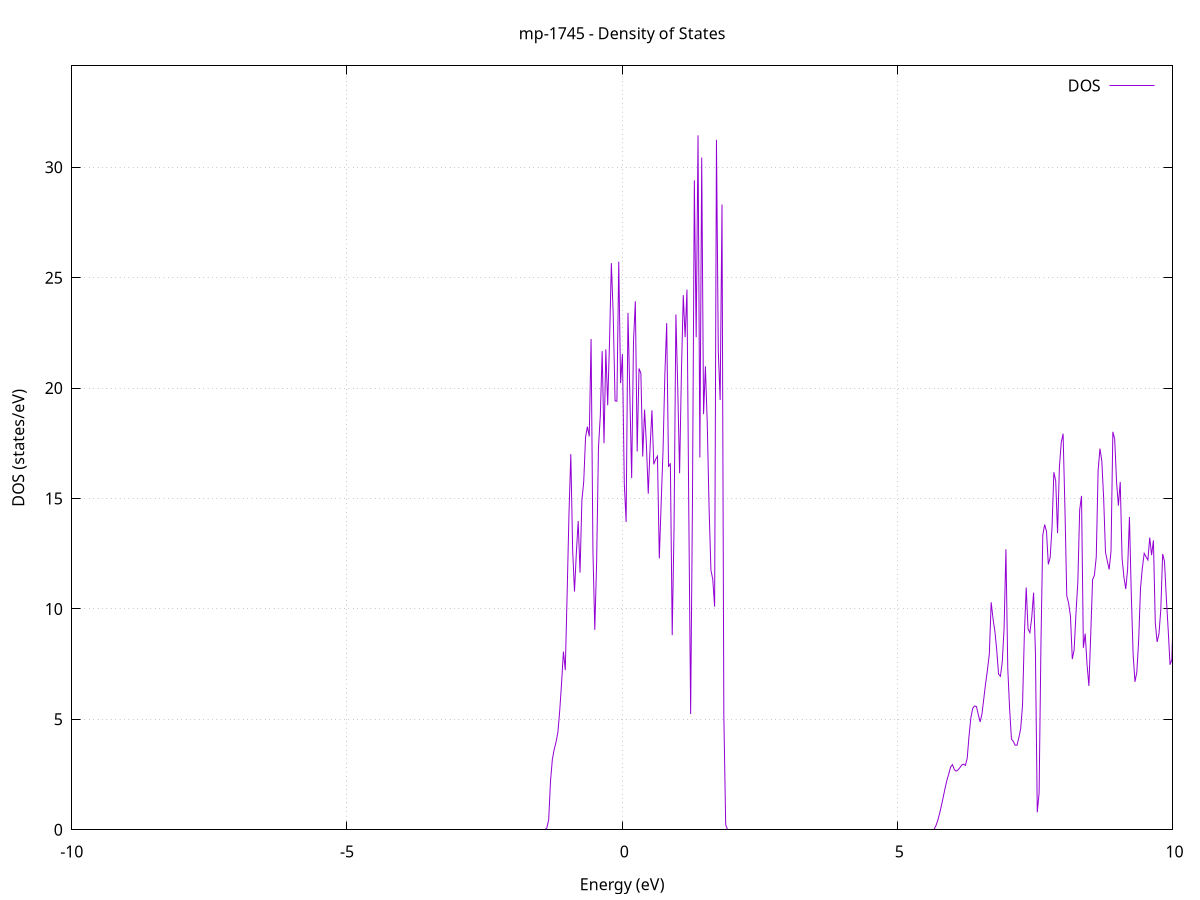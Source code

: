 set title 'mp-1745 - Density of States'
set xlabel 'Energy (eV)'
set ylabel 'DOS (states/eV)'
set grid
set xrange [-10:10]
set yrange [0:34.589]
set xzeroaxis lt -1
set terminal png size 800,600
set output 'mp-1745_dos_gnuplot.png'
plot '-' using 1:2 with lines title 'DOS'
-39.357900 0.000000
-39.324400 0.000000
-39.290900 0.000000
-39.257400 0.000000
-39.223900 0.000000
-39.190400 0.000000
-39.156900 0.000000
-39.123400 0.000000
-39.089900 0.000000
-39.056400 0.000000
-39.022900 0.000000
-38.989400 0.000000
-38.955900 0.000000
-38.922400 0.000000
-38.888900 0.000000
-38.855400 0.000000
-38.821900 0.000000
-38.788400 0.000000
-38.754900 0.000000
-38.721400 0.000000
-38.687900 0.000000
-38.654400 0.000000
-38.620900 0.000000
-38.587400 0.000000
-38.553900 0.000000
-38.520400 0.000000
-38.486900 0.000000
-38.453400 0.000000
-38.419900 0.000000
-38.386400 0.000000
-38.352900 0.000000
-38.319400 0.000000
-38.285900 0.000000
-38.252400 0.000000
-38.218900 0.000000
-38.185400 0.000000
-38.151900 0.000000
-38.118400 0.000000
-38.084900 0.000000
-38.051400 0.000000
-38.017900 0.000000
-37.984400 0.000000
-37.950900 0.000000
-37.917400 0.000000
-37.883900 0.000000
-37.850400 0.000000
-37.816900 0.000000
-37.783400 0.000000
-37.749800 0.000000
-37.716300 0.000000
-37.682800 0.000000
-37.649300 0.000000
-37.615800 0.000000
-37.582300 0.000000
-37.548800 0.000000
-37.515300 0.000000
-37.481800 0.000000
-37.448300 0.000000
-37.414800 0.000000
-37.381300 0.000000
-37.347800 0.000000
-37.314300 0.000000
-37.280800 0.000000
-37.247300 0.000000
-37.213800 0.000000
-37.180300 0.000000
-37.146800 0.000000
-37.113300 0.000000
-37.079800 0.000000
-37.046300 0.000000
-37.012800 0.000000
-36.979300 0.000000
-36.945800 0.000000
-36.912300 0.000000
-36.878800 0.000000
-36.845300 0.000000
-36.811800 0.000000
-36.778300 0.000000
-36.744800 0.000000
-36.711300 0.000000
-36.677800 0.000000
-36.644300 0.000000
-36.610800 0.000000
-36.577300 0.000000
-36.543800 0.000000
-36.510300 0.000000
-36.476800 0.000000
-36.443300 0.000000
-36.409800 0.000000
-36.376300 0.000000
-36.342800 0.000000
-36.309300 4.401600
-36.275800 55.031400
-36.242300 47.119100
-36.208800 28.078100
-36.175300 54.710600
-36.141800 66.271200
-36.108300 36.530300
-36.074800 0.000000
-36.041300 0.000000
-36.007800 0.000000
-35.974300 0.000000
-35.940800 0.000000
-35.907300 0.000000
-35.873800 0.000000
-35.840300 0.000000
-35.806800 0.000000
-35.773300 0.000000
-35.739800 0.000000
-35.706300 0.000000
-35.672800 0.000000
-35.639300 0.000000
-35.605800 0.000000
-35.572300 0.000000
-35.538800 0.000000
-35.505300 0.000000
-35.471800 0.000000
-35.438300 0.000000
-35.404800 0.000000
-35.371300 0.000000
-35.337800 0.000000
-35.304300 0.000000
-35.270800 0.000000
-35.237300 0.000000
-35.203800 0.000000
-35.170300 0.000000
-35.136800 0.000000
-35.103300 0.000000
-35.069800 0.000000
-35.036300 0.000000
-35.002800 0.000000
-34.969300 0.000000
-34.935800 0.000000
-34.902300 0.000000
-34.868800 0.000000
-34.835300 0.000000
-34.801800 0.000000
-34.768300 0.000000
-34.734800 0.000000
-34.701300 0.000000
-34.667800 0.000000
-34.634300 0.000000
-34.600800 0.000000
-34.567300 0.000000
-34.533800 0.000000
-34.500300 0.000000
-34.466800 0.000000
-34.433300 0.000000
-34.399800 0.000000
-34.366300 0.000000
-34.332800 0.000000
-34.299300 0.000000
-34.265800 0.000000
-34.232300 0.000000
-34.198800 0.000000
-34.165300 0.000000
-34.131800 0.000000
-34.098300 0.000000
-34.064800 0.000000
-34.031300 0.000000
-33.997800 0.000000
-33.964300 0.000000
-33.930800 0.000000
-33.897300 0.000000
-33.863800 0.000000
-33.830300 0.000000
-33.796800 0.000000
-33.763300 0.000000
-33.729800 0.000000
-33.696300 0.000000
-33.662800 0.000000
-33.629300 0.000000
-33.595800 0.000000
-33.562300 0.000000
-33.528800 0.000000
-33.495300 0.000000
-33.461800 0.000000
-33.428300 0.000000
-33.394800 0.000000
-33.361300 0.000000
-33.327800 0.000000
-33.294300 0.000000
-33.260800 0.000000
-33.227300 0.000000
-33.193800 0.000000
-33.160300 0.000000
-33.126800 0.000000
-33.093300 0.000000
-33.059800 0.000000
-33.026300 0.000000
-32.992800 0.000000
-32.959300 0.000000
-32.925800 0.000000
-32.892300 0.000000
-32.858800 0.000000
-32.825300 0.000000
-32.791800 0.000000
-32.758300 0.000000
-32.724800 0.000000
-32.691300 0.000000
-32.657800 0.000000
-32.624300 0.000000
-32.590800 0.000000
-32.557300 0.000000
-32.523800 0.000000
-32.490300 0.000000
-32.456800 0.000000
-32.423300 0.000000
-32.389800 0.000000
-32.356300 0.000000
-32.322800 0.000000
-32.289300 0.000000
-32.255800 0.000000
-32.222300 0.000000
-32.188800 0.000000
-32.155300 0.000000
-32.121800 0.000000
-32.088300 0.000000
-32.054800 0.000000
-32.021300 0.000000
-31.987800 0.000000
-31.954300 0.000000
-31.920800 0.000000
-31.887300 0.000000
-31.853800 0.000000
-31.820300 0.000000
-31.786800 0.000000
-31.753300 0.000000
-31.719800 0.000000
-31.686300 0.000000
-31.652800 0.000000
-31.619300 0.000000
-31.585700 0.000000
-31.552200 0.000000
-31.518700 0.000000
-31.485200 0.000000
-31.451700 0.000000
-31.418200 0.000000
-31.384700 0.000000
-31.351200 0.000000
-31.317700 0.000000
-31.284200 0.000000
-31.250700 0.000000
-31.217200 0.000000
-31.183700 0.000000
-31.150200 0.000000
-31.116700 0.000000
-31.083200 0.000000
-31.049700 0.000000
-31.016200 0.000000
-30.982700 0.000000
-30.949200 0.000000
-30.915700 0.000000
-30.882200 0.000000
-30.848700 0.000000
-30.815200 0.000000
-30.781700 0.000000
-30.748200 0.000000
-30.714700 0.000000
-30.681200 0.000000
-30.647700 0.000000
-30.614200 0.000000
-30.580700 0.000000
-30.547200 0.000000
-30.513700 0.000000
-30.480200 0.000000
-30.446700 0.000000
-30.413200 0.000000
-30.379700 0.000000
-30.346200 0.000000
-30.312700 0.000000
-30.279200 0.000000
-30.245700 0.000000
-30.212200 0.000000
-30.178700 0.000000
-30.145200 0.000000
-30.111700 0.000000
-30.078200 0.000000
-30.044700 0.000000
-30.011200 0.000000
-29.977700 0.000000
-29.944200 0.000000
-29.910700 0.000000
-29.877200 0.000000
-29.843700 0.000000
-29.810200 0.000000
-29.776700 0.000000
-29.743200 0.000000
-29.709700 0.000000
-29.676200 0.000000
-29.642700 0.000000
-29.609200 0.000000
-29.575700 0.000000
-29.542200 0.000000
-29.508700 0.000000
-29.475200 0.000000
-29.441700 0.000000
-29.408200 0.000000
-29.374700 0.000000
-29.341200 0.000000
-29.307700 0.000000
-29.274200 0.000000
-29.240700 0.000000
-29.207200 0.000000
-29.173700 0.000000
-29.140200 0.000000
-29.106700 0.000000
-29.073200 0.000000
-29.039700 0.000000
-29.006200 0.000000
-28.972700 0.000000
-28.939200 0.000000
-28.905700 0.000000
-28.872200 0.000000
-28.838700 0.000000
-28.805200 0.000000
-28.771700 0.000000
-28.738200 0.000000
-28.704700 0.000000
-28.671200 0.000000
-28.637700 0.000000
-28.604200 0.000000
-28.570700 0.000000
-28.537200 0.000000
-28.503700 0.000000
-28.470200 0.000000
-28.436700 0.000000
-28.403200 0.000000
-28.369700 0.000000
-28.336200 0.000000
-28.302700 0.000000
-28.269200 0.000000
-28.235700 0.000000
-28.202200 0.000000
-28.168700 0.000000
-28.135200 0.000000
-28.101700 0.000000
-28.068200 0.000000
-28.034700 0.000000
-28.001200 0.000000
-27.967700 0.000000
-27.934200 0.000000
-27.900700 0.000000
-27.867200 0.000000
-27.833700 0.000000
-27.800200 0.000000
-27.766700 0.000000
-27.733200 0.000000
-27.699700 0.000000
-27.666200 0.000000
-27.632700 0.000000
-27.599200 0.000000
-27.565700 0.000000
-27.532200 0.000000
-27.498700 0.000000
-27.465200 0.000000
-27.431700 0.000000
-27.398200 0.000000
-27.364700 0.000000
-27.331200 0.000000
-27.297700 0.000000
-27.264200 0.000000
-27.230700 0.000000
-27.197200 0.000000
-27.163700 0.000000
-27.130200 0.000000
-27.096700 0.000000
-27.063200 0.000000
-27.029700 0.000000
-26.996200 0.000000
-26.962700 0.000000
-26.929200 0.000000
-26.895700 0.000000
-26.862200 0.000000
-26.828700 0.000000
-26.795200 0.000000
-26.761700 0.000000
-26.728200 0.000000
-26.694700 0.000000
-26.661200 0.000000
-26.627700 0.000000
-26.594200 0.000000
-26.560700 0.000000
-26.527200 0.000000
-26.493700 0.000000
-26.460200 0.000000
-26.426700 0.000000
-26.393200 0.000000
-26.359700 0.000000
-26.326200 0.000000
-26.292700 0.000000
-26.259200 0.000000
-26.225700 0.000000
-26.192200 0.000000
-26.158700 0.000000
-26.125200 0.000000
-26.091700 0.000000
-26.058200 0.000000
-26.024700 0.000000
-25.991200 0.000000
-25.957700 0.000000
-25.924200 0.000000
-25.890700 0.000000
-25.857200 0.000000
-25.823700 0.000000
-25.790200 0.000000
-25.756700 0.000000
-25.723200 0.000000
-25.689700 0.000000
-25.656200 0.000000
-25.622700 0.000000
-25.589200 0.000000
-25.555700 0.000000
-25.522200 0.000000
-25.488700 0.000000
-25.455200 0.000000
-25.421600 0.000000
-25.388100 0.000000
-25.354600 0.000000
-25.321100 0.000000
-25.287600 0.000000
-25.254100 0.000000
-25.220600 0.000000
-25.187100 0.000000
-25.153600 0.000000
-25.120100 0.000000
-25.086600 0.000000
-25.053100 0.000000
-25.019600 0.000000
-24.986100 0.000000
-24.952600 0.000000
-24.919100 0.000000
-24.885600 0.000000
-24.852100 0.000000
-24.818600 0.000000
-24.785100 0.000000
-24.751600 0.000000
-24.718100 0.000000
-24.684600 0.000000
-24.651100 0.000000
-24.617600 0.000000
-24.584100 0.000000
-24.550600 0.000000
-24.517100 0.000000
-24.483600 0.000000
-24.450100 0.000000
-24.416600 0.000000
-24.383100 0.000000
-24.349600 0.000000
-24.316100 0.000000
-24.282600 0.000000
-24.249100 0.000000
-24.215600 0.000000
-24.182100 0.000000
-24.148600 0.000000
-24.115100 0.000000
-24.081600 0.000000
-24.048100 0.000000
-24.014600 0.000000
-23.981100 0.000000
-23.947600 0.000000
-23.914100 0.000000
-23.880600 0.000000
-23.847100 0.000000
-23.813600 0.000000
-23.780100 0.000000
-23.746600 0.000000
-23.713100 0.000000
-23.679600 0.000000
-23.646100 0.000000
-23.612600 0.000000
-23.579100 0.000000
-23.545600 0.000000
-23.512100 0.000000
-23.478600 0.000000
-23.445100 0.000000
-23.411600 0.000000
-23.378100 0.000000
-23.344600 0.000000
-23.311100 0.000000
-23.277600 0.000000
-23.244100 0.000000
-23.210600 0.000000
-23.177100 0.000000
-23.143600 0.000000
-23.110100 0.000000
-23.076600 0.000000
-23.043100 0.000000
-23.009600 0.000000
-22.976100 0.000000
-22.942600 0.000000
-22.909100 0.000000
-22.875600 0.000000
-22.842100 0.000000
-22.808600 0.000000
-22.775100 0.000000
-22.741600 0.000000
-22.708100 0.000000
-22.674600 0.000000
-22.641100 0.000000
-22.607600 0.000000
-22.574100 0.000000
-22.540600 0.000000
-22.507100 0.000000
-22.473600 0.000000
-22.440100 0.000000
-22.406600 0.000000
-22.373100 0.000000
-22.339600 0.000000
-22.306100 0.000000
-22.272600 0.000000
-22.239100 0.000000
-22.205600 0.000000
-22.172100 0.000000
-22.138600 0.000000
-22.105100 0.000000
-22.071600 0.000000
-22.038100 0.000000
-22.004600 0.000000
-21.971100 0.000000
-21.937600 0.000000
-21.904100 0.000000
-21.870600 0.000000
-21.837100 0.000000
-21.803600 0.000000
-21.770100 0.000000
-21.736600 0.000000
-21.703100 0.000000
-21.669600 0.000000
-21.636100 0.000000
-21.602600 0.000000
-21.569100 0.000000
-21.535600 0.000000
-21.502100 0.000000
-21.468600 0.000000
-21.435100 0.000000
-21.401600 0.000000
-21.368100 0.000000
-21.334600 0.000000
-21.301100 0.000000
-21.267600 0.000000
-21.234100 0.000000
-21.200600 0.000000
-21.167100 0.000000
-21.133600 0.000000
-21.100100 0.000000
-21.066600 0.000000
-21.033100 0.000000
-20.999600 0.000000
-20.966100 0.000000
-20.932600 0.000000
-20.899100 0.000000
-20.865600 0.000000
-20.832100 0.000000
-20.798600 0.000000
-20.765100 0.000000
-20.731600 0.000000
-20.698100 0.000000
-20.664600 0.000000
-20.631100 0.000000
-20.597600 0.000000
-20.564100 0.000000
-20.530600 0.000000
-20.497100 0.000000
-20.463600 0.000000
-20.430100 0.000000
-20.396600 0.000000
-20.363100 0.000000
-20.329600 0.000000
-20.296100 0.000000
-20.262600 0.000000
-20.229100 0.000000
-20.195600 0.000000
-20.162100 0.000000
-20.128600 0.000000
-20.095100 0.000000
-20.061600 0.000000
-20.028100 0.000000
-19.994600 0.000000
-19.961100 0.000000
-19.927600 0.000000
-19.894100 0.000000
-19.860600 0.000000
-19.827100 0.000000
-19.793600 0.000000
-19.760100 0.000000
-19.726600 0.000000
-19.693100 0.000000
-19.659600 0.000000
-19.626100 0.000000
-19.592600 0.000000
-19.559100 0.000000
-19.525600 0.000000
-19.492100 0.000000
-19.458600 0.000000
-19.425100 0.000000
-19.391600 0.000000
-19.358100 0.000000
-19.324600 0.000000
-19.291100 0.000000
-19.257500 0.000000
-19.224000 0.000000
-19.190500 0.000000
-19.157000 0.000000
-19.123500 0.000000
-19.090000 0.000000
-19.056500 0.000000
-19.023000 0.000000
-18.989500 0.000000
-18.956000 0.000000
-18.922500 0.000000
-18.889000 0.000000
-18.855500 0.000000
-18.822000 0.000000
-18.788500 0.000000
-18.755000 0.000000
-18.721500 0.000000
-18.688000 0.000000
-18.654500 0.000000
-18.621000 0.000000
-18.587500 0.000000
-18.554000 0.000000
-18.520500 0.000000
-18.487000 0.000000
-18.453500 0.000000
-18.420000 0.000000
-18.386500 0.000000
-18.353000 0.000000
-18.319500 0.000000
-18.286000 0.000000
-18.252500 0.000000
-18.219000 0.000000
-18.185500 0.000000
-18.152000 0.000000
-18.118500 0.000000
-18.085000 0.000000
-18.051500 0.000000
-18.018000 0.000000
-17.984500 0.000000
-17.951000 0.000000
-17.917500 0.000000
-17.884000 0.000000
-17.850500 0.000000
-17.817000 0.000000
-17.783500 0.000000
-17.750000 0.000000
-17.716500 0.000000
-17.683000 0.000000
-17.649500 0.000000
-17.616000 0.006100
-17.582500 0.321500
-17.549000 1.041900
-17.515500 1.827200
-17.482000 2.765600
-17.448500 3.749800
-17.415000 10.049100
-17.381500 11.518500
-17.348000 7.308000
-17.314500 6.870400
-17.281000 11.336000
-17.247500 12.032000
-17.214000 18.083000
-17.180500 19.027200
-17.147000 13.992400
-17.113500 18.034800
-17.080000 22.799800
-17.046500 10.882700
-17.013000 16.804300
-16.979500 21.806400
-16.946000 14.622600
-16.912500 11.945500
-16.879000 23.057300
-16.845500 11.815100
-16.812000 6.000500
-16.778500 5.796100
-16.745000 8.539600
-16.711500 8.186400
-16.678000 7.322700
-16.644500 6.379200
-16.611000 6.019000
-16.577500 6.427000
-16.544000 5.377500
-16.510500 8.943600
-16.477000 15.841100
-16.443500 15.953400
-16.410000 10.950700
-16.376500 8.242700
-16.343000 6.263100
-16.309500 7.512900
-16.276000 17.786900
-16.242500 20.334900
-16.209000 11.246800
-16.175500 14.375400
-16.142000 16.689800
-16.108500 17.752300
-16.075000 9.010900
-16.041500 12.902900
-16.008000 13.432700
-15.974500 10.207800
-15.941000 24.972700
-15.907500 20.632800
-15.874000 39.485400
-15.840500 41.290400
-15.807000 55.681400
-15.773500 56.296600
-15.740000 52.100400
-15.706500 52.924600
-15.673000 41.209400
-15.639500 36.170200
-15.606000 26.523400
-15.572500 18.529500
-15.539000 13.023700
-15.505500 0.000000
-15.472000 0.000000
-15.438500 0.000000
-15.405000 0.000000
-15.371500 0.000000
-15.338000 0.000000
-15.304500 0.000000
-15.271000 0.000000
-15.237500 0.000000
-15.204000 0.000000
-15.170500 0.000000
-15.137000 0.000000
-15.103500 0.000000
-15.070000 0.000000
-15.036500 0.000000
-15.003000 0.000000
-14.969500 0.000000
-14.936000 0.000000
-14.902500 0.000000
-14.869000 0.000000
-14.835500 0.000000
-14.802000 0.000000
-14.768500 0.000000
-14.735000 0.000000
-14.701500 0.000000
-14.668000 0.000000
-14.634500 0.000000
-14.601000 0.000000
-14.567500 0.000000
-14.534000 0.000000
-14.500500 0.000000
-14.467000 0.000000
-14.433500 0.000000
-14.400000 0.000000
-14.366500 0.000000
-14.333000 0.000000
-14.299500 0.000000
-14.266000 0.000000
-14.232500 0.000000
-14.199000 0.000000
-14.165500 0.000000
-14.132000 0.000000
-14.098500 0.000000
-14.065000 0.000000
-14.031500 0.002200
-13.998000 0.013500
-13.964500 0.034400
-13.931000 0.065000
-13.897500 0.105300
-13.864000 0.155200
-13.830500 0.216900
-13.797000 0.310100
-13.763500 0.438900
-13.730000 0.592400
-13.696500 0.765700
-13.663000 0.942000
-13.629500 1.272500
-13.596000 2.535500
-13.562500 4.637000
-13.529000 7.443800
-13.495500 8.538700
-13.462000 8.191300
-13.428500 7.698700
-13.395000 8.998000
-13.361500 11.917700
-13.328000 15.206800
-13.294500 13.211700
-13.261000 9.091100
-13.227500 7.677300
-13.194000 7.071500
-13.160500 6.394800
-13.127000 5.623100
-13.093400 4.520500
-13.059900 5.222500
-13.026400 8.365400
-12.992900 12.225300
-12.959400 37.234100
-12.925900 8.121700
-12.892400 6.317800
-12.858900 7.236100
-12.825400 6.679900
-12.791900 6.891200
-12.758400 7.587700
-12.724900 10.304600
-12.691400 15.377100
-12.657900 19.479400
-12.624400 13.939900
-12.590900 12.882400
-12.557400 15.172400
-12.523900 9.570500
-12.490400 11.714700
-12.456900 14.578300
-12.423400 20.563800
-12.389900 12.365300
-12.356400 13.565500
-12.322900 14.662300
-12.289400 11.830700
-12.255900 9.273400
-12.222400 14.780700
-12.188900 15.282500
-12.155400 11.509200
-12.121900 5.778800
-12.088400 4.773800
-12.054900 5.527900
-12.021400 6.520900
-11.987900 12.641200
-11.954400 10.652800
-11.920900 4.679100
-11.887400 1.606600
-11.853900 1.233400
-11.820400 0.933900
-11.786900 0.667800
-11.753400 0.414400
-11.719900 0.171800
-11.686400 0.031200
-11.652900 0.000000
-11.619400 0.000000
-11.585900 0.000000
-11.552400 0.000000
-11.518900 0.000000
-11.485400 0.000000
-11.451900 0.000000
-11.418400 0.000000
-11.384900 0.000000
-11.351400 0.000000
-11.317900 0.000000
-11.284400 0.000000
-11.250900 0.000000
-11.217400 0.000000
-11.183900 0.000000
-11.150400 0.000000
-11.116900 0.000000
-11.083400 0.000000
-11.049900 0.000000
-11.016400 0.000000
-10.982900 0.000000
-10.949400 0.000000
-10.915900 0.000000
-10.882400 0.000000
-10.848900 0.000000
-10.815400 0.000000
-10.781900 0.000000
-10.748400 0.000000
-10.714900 0.000000
-10.681400 0.000000
-10.647900 0.000000
-10.614400 0.000000
-10.580900 0.000000
-10.547400 0.000000
-10.513900 0.000000
-10.480400 0.000000
-10.446900 0.000000
-10.413400 0.000000
-10.379900 0.000000
-10.346400 0.000000
-10.312900 0.000000
-10.279400 0.000000
-10.245900 0.000000
-10.212400 0.000000
-10.178900 0.000000
-10.145400 0.000000
-10.111900 0.000000
-10.078400 0.000000
-10.044900 0.000000
-10.011400 0.000000
-9.977900 0.000000
-9.944400 0.000000
-9.910900 0.000000
-9.877400 0.000000
-9.843900 0.000000
-9.810400 0.000000
-9.776900 0.000000
-9.743400 0.000000
-9.709900 0.000000
-9.676400 0.000000
-9.642900 0.000000
-9.609400 0.000000
-9.575900 0.000000
-9.542400 0.000000
-9.508900 0.000000
-9.475400 0.000000
-9.441900 0.000000
-9.408400 0.000000
-9.374900 0.000000
-9.341400 0.000000
-9.307900 0.000000
-9.274400 0.000000
-9.240900 0.000000
-9.207400 0.000000
-9.173900 0.000000
-9.140400 0.000000
-9.106900 0.000000
-9.073400 0.000000
-9.039900 0.000000
-9.006400 0.000000
-8.972900 0.000000
-8.939400 0.000000
-8.905900 0.000000
-8.872400 0.000000
-8.838900 0.000000
-8.805400 0.000000
-8.771900 0.000000
-8.738400 0.000000
-8.704900 0.000000
-8.671400 0.000000
-8.637900 0.000000
-8.604400 0.000000
-8.570900 0.000000
-8.537400 0.000000
-8.503900 0.000000
-8.470400 0.000000
-8.436900 0.000000
-8.403400 0.000000
-8.369900 0.000000
-8.336400 0.000000
-8.302900 0.000000
-8.269400 0.000000
-8.235900 0.000000
-8.202400 0.000000
-8.168900 0.000000
-8.135400 0.000000
-8.101900 0.000000
-8.068400 0.000000
-8.034900 0.000000
-8.001400 0.000000
-7.967900 0.000000
-7.934400 0.000000
-7.900900 0.000000
-7.867400 0.000000
-7.833900 0.000000
-7.800400 0.000000
-7.766900 0.000000
-7.733400 0.000000
-7.699900 0.000000
-7.666400 0.000000
-7.632900 0.000000
-7.599400 0.000000
-7.565900 0.000000
-7.532400 0.000000
-7.498900 0.000000
-7.465400 0.000000
-7.431900 0.000000
-7.398400 0.000000
-7.364900 0.000000
-7.331400 0.000000
-7.297900 0.000000
-7.264400 0.000000
-7.230900 0.000000
-7.197400 0.000000
-7.163900 0.000000
-7.130400 0.000000
-7.096900 0.000000
-7.063400 0.000000
-7.029900 0.000000
-6.996400 0.000000
-6.962900 0.000000
-6.929300 0.000000
-6.895800 0.000000
-6.862300 0.000000
-6.828800 0.000000
-6.795300 0.000000
-6.761800 0.000000
-6.728300 0.000000
-6.694800 0.000000
-6.661300 0.000000
-6.627800 0.000000
-6.594300 0.000000
-6.560800 0.000000
-6.527300 0.000000
-6.493800 0.000000
-6.460300 0.000000
-6.426800 0.000000
-6.393300 0.000000
-6.359800 0.000000
-6.326300 0.000000
-6.292800 0.000000
-6.259300 0.000000
-6.225800 0.000000
-6.192300 0.000000
-6.158800 0.000000
-6.125300 0.000000
-6.091800 0.000000
-6.058300 0.000000
-6.024800 0.000000
-5.991300 0.000000
-5.957800 0.000000
-5.924300 0.000000
-5.890800 0.000000
-5.857300 0.000000
-5.823800 0.000000
-5.790300 0.000000
-5.756800 0.000000
-5.723300 0.000000
-5.689800 0.000000
-5.656300 0.000000
-5.622800 0.000000
-5.589300 0.000000
-5.555800 0.000000
-5.522300 0.000000
-5.488800 0.000000
-5.455300 0.000000
-5.421800 0.000000
-5.388300 0.000000
-5.354800 0.000000
-5.321300 0.000000
-5.287800 0.000000
-5.254300 0.000000
-5.220800 0.000000
-5.187300 0.000000
-5.153800 0.000000
-5.120300 0.000000
-5.086800 0.000000
-5.053300 0.000000
-5.019800 0.000000
-4.986300 0.000000
-4.952800 0.000000
-4.919300 0.000000
-4.885800 0.000000
-4.852300 0.000000
-4.818800 0.000000
-4.785300 0.000000
-4.751800 0.000000
-4.718300 0.000000
-4.684800 0.000000
-4.651300 0.000000
-4.617800 0.000000
-4.584300 0.000000
-4.550800 0.000000
-4.517300 0.000000
-4.483800 0.000000
-4.450300 0.000000
-4.416800 0.000000
-4.383300 0.000000
-4.349800 0.000000
-4.316300 0.000000
-4.282800 0.000000
-4.249300 0.000000
-4.215800 0.000000
-4.182300 0.000000
-4.148800 0.000000
-4.115300 0.000000
-4.081800 0.000000
-4.048300 0.000000
-4.014800 0.000000
-3.981300 0.000000
-3.947800 0.000000
-3.914300 0.000000
-3.880800 0.000000
-3.847300 0.000000
-3.813800 0.000000
-3.780300 0.000000
-3.746800 0.000000
-3.713300 0.000000
-3.679800 0.000000
-3.646300 0.000000
-3.612800 0.000000
-3.579300 0.000000
-3.545800 0.000000
-3.512300 0.000000
-3.478800 0.000000
-3.445300 0.000000
-3.411800 0.000000
-3.378300 0.000000
-3.344800 0.000000
-3.311300 0.000000
-3.277800 0.000000
-3.244300 0.000000
-3.210800 0.000000
-3.177300 0.000000
-3.143800 0.000000
-3.110300 0.000000
-3.076800 0.000000
-3.043300 0.000000
-3.009800 0.000000
-2.976300 0.000000
-2.942800 0.000000
-2.909300 0.000000
-2.875800 0.000000
-2.842300 0.000000
-2.808800 0.000000
-2.775300 0.000000
-2.741800 0.000000
-2.708300 0.000000
-2.674800 0.000000
-2.641300 0.000000
-2.607800 0.000000
-2.574300 0.000000
-2.540800 0.000000
-2.507300 0.000000
-2.473800 0.000000
-2.440300 0.000000
-2.406800 0.000000
-2.373300 0.000000
-2.339800 0.000000
-2.306300 0.000000
-2.272800 0.000000
-2.239300 0.000000
-2.205800 0.000000
-2.172300 0.000000
-2.138800 0.000000
-2.105300 0.000000
-2.071800 0.000000
-2.038300 0.000000
-2.004800 0.000000
-1.971300 0.000000
-1.937800 0.000000
-1.904300 0.000000
-1.870800 0.000000
-1.837300 0.000000
-1.803800 0.000000
-1.770300 0.000000
-1.736800 0.000000
-1.703300 0.000000
-1.669800 0.000000
-1.636300 0.000000
-1.602800 0.000000
-1.569300 0.000000
-1.535800 0.000000
-1.502300 0.000000
-1.468800 0.000000
-1.435300 0.000000
-1.401800 0.009400
-1.368300 0.080500
-1.334800 0.449700
-1.301300 2.214500
-1.267800 3.193000
-1.234300 3.646300
-1.200800 3.972000
-1.167300 4.419100
-1.133800 5.409300
-1.100300 6.654200
-1.066800 8.068700
-1.033300 7.230400
-0.999800 10.663100
-0.966300 14.281000
-0.932800 17.009000
-0.899300 12.655400
-0.865800 10.785800
-0.832300 12.523000
-0.798700 13.979300
-0.765200 11.641800
-0.731700 14.905400
-0.698200 15.756200
-0.664700 17.776800
-0.631200 18.254700
-0.597700 17.812500
-0.564200 22.220300
-0.530700 12.626800
-0.497200 9.052000
-0.463700 12.117300
-0.430200 17.299600
-0.396700 18.756600
-0.363200 21.671400
-0.329700 17.500000
-0.296200 21.751200
-0.262700 19.218800
-0.229200 22.120000
-0.195700 25.655600
-0.162200 23.325000
-0.128700 19.420900
-0.095200 19.407600
-0.061700 25.723700
-0.028200 20.227600
0.005300 21.537700
0.038800 15.687400
0.072300 13.940700
0.105800 23.403800
0.139300 19.762000
0.172800 15.922400
0.206300 22.119000
0.239800 23.932900
0.273300 17.128900
0.306800 20.887600
0.340300 20.670600
0.373800 16.900500
0.407300 19.021300
0.440800 17.456600
0.474300 15.215800
0.507800 17.312900
0.541300 18.994500
0.574800 16.545800
0.608300 16.772100
0.641800 16.919200
0.675300 12.287800
0.708800 14.774100
0.742300 17.127600
0.775800 20.570800
0.809300 22.940200
0.842800 16.430800
0.876300 16.591700
0.909800 8.814300
0.943300 13.730800
0.976800 23.336600
1.010300 19.997700
1.043800 16.143500
1.077300 20.714500
1.110800 24.206300
1.144300 22.307900
1.177800 24.459100
1.211300 14.307100
1.244800 5.243500
1.278300 15.066400
1.311800 29.406000
1.345300 22.302700
1.378800 31.444400
1.412300 16.858500
1.445800 30.437000
1.479300 18.817100
1.512800 20.983700
1.546300 18.425000
1.579800 14.546000
1.613300 11.756200
1.646800 11.340300
1.680300 10.102500
1.713800 31.242400
1.747300 21.647600
1.780800 19.461000
1.814300 28.309900
1.847800 5.167200
1.881300 0.231500
1.914800 0.000000
1.948300 0.000000
1.981800 0.000000
2.015300 0.000000
2.048800 0.000000
2.082300 0.000000
2.115800 0.000000
2.149300 0.000000
2.182800 0.000000
2.216300 0.000000
2.249800 0.000000
2.283300 0.000000
2.316800 0.000000
2.350300 0.000000
2.383800 0.000000
2.417300 0.000000
2.450800 0.000000
2.484300 0.000000
2.517800 0.000000
2.551300 0.000000
2.584800 0.000000
2.618300 0.000000
2.651800 0.000000
2.685300 0.000000
2.718800 0.000000
2.752300 0.000000
2.785800 0.000000
2.819300 0.000000
2.852800 0.000000
2.886300 0.000000
2.919800 0.000000
2.953300 0.000000
2.986800 0.000000
3.020300 0.000000
3.053800 0.000000
3.087300 0.000000
3.120800 0.000000
3.154300 0.000000
3.187800 0.000000
3.221300 0.000000
3.254800 0.000000
3.288300 0.000000
3.321800 0.000000
3.355300 0.000000
3.388800 0.000000
3.422300 0.000000
3.455800 0.000000
3.489300 0.000000
3.522800 0.000000
3.556300 0.000000
3.589800 0.000000
3.623300 0.000000
3.656800 0.000000
3.690300 0.000000
3.723800 0.000000
3.757300 0.000000
3.790800 0.000000
3.824300 0.000000
3.857800 0.000000
3.891300 0.000000
3.924800 0.000000
3.958300 0.000000
3.991800 0.000000
4.025300 0.000000
4.058800 0.000000
4.092300 0.000000
4.125800 0.000000
4.159300 0.000000
4.192800 0.000000
4.226300 0.000000
4.259800 0.000000
4.293300 0.000000
4.326800 0.000000
4.360300 0.000000
4.393800 0.000000
4.427300 0.000000
4.460800 0.000000
4.494300 0.000000
4.527800 0.000000
4.561300 0.000000
4.594800 0.000000
4.628300 0.000000
4.661800 0.000000
4.695300 0.000000
4.728800 0.000000
4.762300 0.000000
4.795800 0.000000
4.829300 0.000000
4.862800 0.000000
4.896300 0.000000
4.929800 0.000000
4.963300 0.000000
4.996800 0.000000
5.030300 0.000000
5.063800 0.000000
5.097300 0.000000
5.130800 0.000000
5.164300 0.000000
5.197800 0.000000
5.231300 0.000000
5.264800 0.000000
5.298300 0.000000
5.331800 0.000000
5.365400 0.000000
5.398900 0.000000
5.432400 0.000000
5.465900 0.000000
5.499400 0.000000
5.532900 0.000000
5.566400 0.000000
5.599900 0.000000
5.633400 0.000000
5.666900 0.012000
5.700400 0.178500
5.733900 0.416300
5.767400 0.725500
5.800900 1.090700
5.834400 1.480200
5.867900 1.887700
5.901400 2.244000
5.934900 2.530200
5.968400 2.843000
6.001900 2.949800
6.035400 2.726000
6.068900 2.655300
6.102400 2.709600
6.135900 2.808800
6.169400 2.929700
6.202900 2.972100
6.236400 2.912300
6.269900 3.239700
6.303400 4.260700
6.336900 5.079900
6.370400 5.500100
6.403900 5.607200
6.437400 5.581100
6.470900 5.221700
6.504400 4.882200
6.537900 5.241400
6.571400 5.941000
6.604900 6.635000
6.638400 7.250700
6.671900 7.962900
6.705400 10.300800
6.738900 9.552800
6.772400 8.995900
6.805900 8.149100
6.839400 7.050800
6.872900 6.949100
6.906400 7.585600
6.939900 9.116400
6.973400 12.696700
7.006900 7.308900
7.040400 5.484900
7.073900 4.106300
7.107400 4.003600
7.140900 3.830400
7.174400 3.830800
7.207900 4.164800
7.241400 4.578800
7.274900 5.628600
7.308400 8.850000
7.341900 10.970000
7.375400 9.089400
7.408900 8.924400
7.442400 9.605300
7.475900 10.737600
7.509400 8.048500
7.542900 0.790200
7.576400 1.664600
7.609900 8.413500
7.643400 13.344400
7.676900 13.819900
7.710400 13.507900
7.743900 12.017200
7.777400 12.334500
7.810900 13.681400
7.844400 16.188800
7.877900 15.802300
7.911400 13.428600
7.944900 16.413100
7.978400 17.529900
8.011900 17.935700
8.045400 14.570000
8.078900 10.600300
8.112400 10.257300
8.145900 9.671300
8.179400 7.727200
8.212900 8.150300
8.246400 9.804800
8.279900 11.207400
8.313400 14.486600
8.346900 15.117000
8.380400 8.237900
8.413900 8.881500
8.447400 7.476100
8.480900 6.515500
8.514400 8.841700
8.547900 11.331900
8.581400 11.522300
8.614900 12.359100
8.648400 16.266800
8.681900 17.260200
8.715400 16.705800
8.748900 15.021600
8.782400 12.569700
8.815900 12.165600
8.849400 11.787400
8.882900 12.616300
8.916400 18.020200
8.949900 17.690000
8.983400 15.750400
9.016900 14.676000
9.050400 15.751400
9.083900 12.279600
9.117400 11.437700
9.150900 10.903300
9.184400 11.795700
9.217900 14.165800
9.251400 10.637700
9.284900 7.921000
9.318400 6.699300
9.351900 7.137000
9.385400 8.593700
9.418900 10.945600
9.452400 11.860600
9.485900 12.517900
9.519400 12.363400
9.552900 12.215200
9.586400 13.230900
9.619900 12.435000
9.653400 13.099100
9.686900 9.386100
9.720400 8.506000
9.753900 8.865400
9.787400 9.962800
9.820900 12.490200
9.854400 12.159200
9.887900 10.495000
9.921400 9.068000
9.954900 7.473900
9.988400 7.710200
10.021900 10.590300
10.055400 10.298600
10.088900 12.014900
10.122400 9.287100
10.155900 8.097300
10.189400 8.847400
10.222900 10.308700
10.256400 16.092200
10.289900 11.060500
10.323400 12.971800
10.356900 17.730300
10.390400 10.913600
10.423900 13.050500
10.457400 11.656200
10.490900 10.090100
10.524400 9.906600
10.557900 10.229700
10.591400 12.414400
10.624900 14.751900
10.658400 12.680300
10.691900 11.016200
10.725400 11.272500
10.758900 23.274800
10.792400 8.426200
10.825900 5.339900
10.859400 5.747400
10.892900 7.288900
10.926400 7.267000
10.959900 8.424900
10.993400 12.961700
11.026900 13.569500
11.060400 11.861000
11.093900 11.431700
11.127400 13.529500
11.160900 13.992100
11.194400 11.299500
11.227900 8.764800
11.261400 9.842700
11.294900 12.128700
11.328400 15.305300
11.361900 10.439800
11.395400 8.972900
11.428900 8.434000
11.462400 8.219700
11.495900 8.501500
11.529500 9.037000
11.563000 10.433300
11.596500 10.681300
11.630000 10.399400
11.663500 9.695000
11.697000 7.250200
11.730500 5.626700
11.764000 4.045500
11.797500 4.250700
11.831000 4.734500
11.864500 5.233200
11.898000 5.569700
11.931500 7.499100
11.965000 8.508800
11.998500 8.921200
12.032000 6.837900
12.065500 5.979600
12.099000 6.139600
12.132500 7.136700
12.166000 8.531200
12.199500 9.083800
12.233000 9.757500
12.266500 10.324300
12.300000 11.601600
12.333500 10.013600
12.367000 12.891100
12.400500 14.969000
12.434000 11.974100
12.467500 8.621700
12.501000 8.615700
12.534500 8.082700
12.568000 6.456100
12.601500 5.807800
12.635000 5.272200
12.668500 4.805200
12.702000 4.378800
12.735500 4.043300
12.769000 3.742500
12.802500 3.563800
12.836000 3.476300
12.869500 3.472200
12.903000 3.572900
12.936500 4.278600
12.970000 4.290500
13.003500 4.099900
13.037000 3.790200
13.070500 3.505100
13.104000 3.134800
13.137500 3.047000
13.171000 2.970900
13.204500 2.892300
13.238000 2.821800
13.271500 2.812700
13.305000 2.825500
13.338500 2.820200
13.372000 2.831800
13.405500 2.872800
13.439000 3.352500
13.472500 3.441700
13.506000 3.509100
13.539500 3.553600
13.573000 3.704700
13.606500 3.665500
13.640000 3.630600
13.673500 3.600700
13.707000 3.573200
13.740500 3.566700
13.774000 3.605100
13.807500 3.604800
13.841000 3.605800
13.874500 3.451600
13.908000 3.478100
13.941500 3.515500
13.975000 3.544900
14.008500 3.604700
14.042000 3.729800
14.075500 3.882000
14.109000 4.250200
14.142500 4.547700
14.176000 4.690500
14.209500 4.631900
14.243000 4.467600
14.276500 4.220200
14.310000 4.065500
14.343500 4.017600
14.377000 3.986300
14.410500 3.978800
14.444000 3.975800
14.477500 4.396900
14.511000 4.807200
14.544500 4.427800
14.578000 4.339600
14.611500 4.563900
14.645000 4.818700
14.678500 5.098300
14.712000 4.850100
14.745500 4.579200
14.779000 4.664000
14.812500 4.864200
14.846000 5.645700
14.879500 6.604100
14.913000 6.655900
14.946500 6.541300
14.980000 6.989600
15.013500 6.789200
15.047000 6.168700
15.080500 5.535400
15.114000 4.998500
15.147500 4.537600
15.181000 4.728100
15.214500 4.352600
15.248000 4.002600
15.281500 3.722200
15.315000 3.750700
15.348500 4.162000
15.382000 4.794500
15.415500 5.761300
15.449000 7.040400
15.482500 7.716100
15.516000 7.831900
15.549500 6.424300
15.583000 5.145600
15.616500 4.276100
15.650000 2.239800
15.683500 4.624400
15.717000 6.348400
15.750500 6.384600
15.784000 5.818000
15.817500 5.339000
15.851000 5.131100
15.884500 5.047200
15.918000 5.439800
15.951500 6.479700
15.985000 7.429400
16.018500 7.032200
16.052000 6.690700
16.085500 6.637400
16.119000 6.141600
16.152500 5.984500
16.186000 6.603000
16.219500 7.196600
16.253000 7.784200
16.286500 8.018800
16.320000 7.093400
16.353500 5.855000
16.387000 5.366400
16.420500 4.947400
16.454000 4.835000
16.487500 4.840900
16.521000 5.245600
16.554500 5.451000
16.588000 5.544400
16.621500 5.702000
16.655000 6.001200
16.688500 6.641900
16.722000 6.775900
16.755500 6.124000
16.789000 5.851200
16.822500 5.587700
16.856000 5.547400
16.889500 5.820900
16.923000 6.274400
16.956500 6.847800
16.990000 7.282100
17.023500 7.162100
17.057000 6.609600
17.090500 6.424200
17.124000 6.548800
17.157500 6.882100
17.191000 6.881500
17.224500 8.713800
17.258000 6.865100
17.291500 7.221600
17.325000 7.664100
17.358500 7.480300
17.392000 6.884700
17.425500 6.601500
17.459000 6.244000
17.492500 6.036800
17.526000 5.869800
17.559500 5.681100
17.593000 5.611000
17.626500 5.743700
17.660000 5.988000
17.693600 5.966300
17.727100 5.963500
17.760600 6.096300
17.794100 6.271400
17.827600 6.271700
17.861100 6.369400
17.894600 6.450100
17.928100 6.406700
17.961600 6.494900
17.995100 6.507200
18.028600 7.512900
18.062100 7.749300
18.095600 9.102300
18.129100 9.613900
18.162600 6.973300
18.196100 5.982000
18.229600 6.084800
18.263100 5.892700
18.296600 5.543600
18.330100 5.894200
18.363600 6.673500
18.397100 6.999400
18.430600 7.191300
18.464100 7.402100
18.497600 6.938000
18.531100 8.450300
18.564600 11.223400
18.598100 12.244300
18.631600 10.056400
18.665100 8.525600
18.698600 8.308200
18.732100 9.068600
18.765600 9.853000
18.799100 9.100300
18.832600 7.947900
18.866100 7.095400
18.899600 6.955700
18.933100 7.235600
18.966600 8.285100
19.000100 9.218900
19.033600 8.153100
19.067100 6.366400
19.100600 6.934900
19.134100 7.936800
19.167600 9.395100
19.201100 11.265800
19.234600 9.679500
19.268100 7.391400
19.301600 6.568000
19.335100 5.913700
19.368600 5.834000
19.402100 5.567000
19.435600 5.540500
19.469100 5.714100
19.502600 5.945400
19.536100 6.633400
19.569600 6.685400
19.603100 6.189800
19.636600 6.983400
19.670100 7.700800
19.703600 7.446100
19.737100 6.780100
19.770600 6.199900
19.804100 6.084100
19.837600 6.057700
19.871100 5.816700
19.904600 5.679800
19.938100 5.742300
19.971600 6.849200
20.005100 6.849000
20.038600 6.577300
20.072100 8.512000
20.105600 7.500500
20.139100 8.391700
20.172600 7.934200
20.206100 7.067900
20.239600 6.516700
20.273100 6.724800
20.306600 7.156000
20.340100 6.665800
20.373600 5.912100
20.407100 5.857700
20.440600 6.423100
20.474100 7.595900
20.507600 7.774300
20.541100 7.636500
20.574600 6.359500
20.608100 6.535000
20.641600 6.873100
20.675100 7.411900
20.708600 8.159800
20.742100 7.808800
20.775600 7.250000
20.809100 6.992100
20.842600 6.720800
20.876100 6.707600
20.909600 6.420100
20.943100 6.224900
20.976600 7.078300
21.010100 8.015700
21.043600 9.742800
21.077100 8.420200
21.110600 7.802400
21.144100 7.428900
21.177600 7.624600
21.211100 7.107900
21.244600 6.954600
21.278100 6.131500
21.311600 6.328100
21.345100 6.899400
21.378600 7.281600
21.412100 6.469600
21.445600 5.966900
21.479100 5.911300
21.512600 6.314000
21.546100 6.331400
21.579600 6.859200
21.613100 7.129200
21.646600 9.361800
21.680100 7.397000
21.713600 7.116400
21.747100 6.775800
21.780600 6.429800
21.814100 6.140200
21.847600 5.996600
21.881100 6.504500
21.914600 6.758600
21.948100 6.856000
21.981600 6.936500
22.015100 6.937900
22.048600 5.402200
22.082100 5.269600
22.115600 5.048400
22.149100 5.414600
22.182600 6.320300
22.216100 7.394000
22.249600 7.828700
22.283100 7.456200
22.316600 6.797400
22.350100 6.679400
22.383600 6.911600
22.417100 7.532000
22.450600 6.956000
22.484100 7.223400
22.517600 7.893200
22.551100 7.972900
22.584600 7.405600
22.618100 6.840600
22.651600 6.152000
22.685100 6.210200
22.718600 7.088500
22.752100 8.052600
22.785600 8.760900
22.819100 8.808600
22.852600 8.285700
22.886100 9.404800
22.919600 8.588100
22.953100 7.753800
22.986600 7.366300
23.020100 5.957200
23.053600 6.032900
23.087100 6.326500
23.120600 7.142100
23.154100 7.682200
23.187600 7.567700
23.221100 7.330800
23.254600 6.424400
23.288100 5.972200
23.321600 5.969800
23.355100 6.292000
23.388600 6.957900
23.422100 7.371500
23.455600 8.494500
23.489100 8.707200
23.522600 8.457000
23.556100 7.729500
23.589600 7.013400
23.623100 6.484400
23.656600 6.233600
23.690100 6.027500
23.723600 5.880700
23.757100 5.555500
23.790600 5.262600
23.824100 4.860800
23.857700 4.768000
23.891200 4.305300
23.924700 4.360400
23.958200 4.352500
23.991700 4.054600
24.025200 3.777300
24.058700 2.949400
24.092200 2.516500
24.125700 2.060200
24.159200 1.611100
24.192700 1.191600
24.226200 0.929200
24.259700 0.615300
24.293200 0.520300
24.326700 0.443200
24.360200 0.371800
24.393700 0.305900
24.427200 0.245600
24.460700 0.191000
24.494200 0.141900
24.527700 0.096000
24.561200 0.050100
24.594700 0.004200
24.628200 0.000000
24.661700 0.000000
24.695200 0.000000
24.728700 0.000000
24.762200 0.000000
24.795700 0.000000
24.829200 0.000000
24.862700 0.000000
24.896200 0.000000
24.929700 0.000000
24.963200 0.000000
24.996700 0.000000
25.030200 0.000000
25.063700 0.000000
25.097200 0.000000
25.130700 0.000000
25.164200 0.000000
25.197700 0.000000
25.231200 0.000000
25.264700 0.000000
25.298200 0.000000
25.331700 0.000000
25.365200 0.000000
25.398700 0.000000
25.432200 0.000000
25.465700 0.000000
25.499200 0.000000
25.532700 0.000000
25.566200 0.000000
25.599700 0.000000
25.633200 0.000000
25.666700 0.000000
25.700200 0.000000
25.733700 0.000000
25.767200 0.000000
25.800700 0.000000
25.834200 0.000000
25.867700 0.000000
25.901200 0.000000
25.934700 0.000000
25.968200 0.000000
26.001700 0.000000
26.035200 0.000000
26.068700 0.000000
26.102200 0.000000
26.135700 0.000000
26.169200 0.000000
26.202700 0.000000
26.236200 0.000000
26.269700 0.000000
26.303200 0.000000
26.336700 0.000000
26.370200 0.000000
26.403700 0.000000
26.437200 0.000000
26.470700 0.000000
26.504200 0.000000
26.537700 0.000000
26.571200 0.000000
26.604700 0.000000
26.638200 0.000000
26.671700 0.000000
26.705200 0.000000
26.738700 0.000000
26.772200 0.000000
26.805700 0.000000
26.839200 0.000000
26.872700 0.000000
26.906200 0.000000
26.939700 0.000000
26.973200 0.000000
27.006700 0.000000
27.040200 0.000000
27.073700 0.000000
27.107200 0.000000
27.140700 0.000000
27.174200 0.000000
27.207700 0.000000
27.241200 0.000000
27.274700 0.000000
27.308200 0.000000
27.341700 0.000000
27.375200 0.000000
27.408700 0.000000
27.442200 0.000000
27.475700 0.000000
27.509200 0.000000
27.542700 0.000000
27.576200 0.000000
27.609700 0.000000
27.643200 0.000000
e

